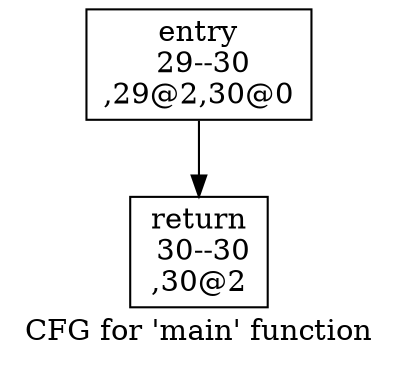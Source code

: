 digraph "CFG for 'main' function" {
	label="CFG for 'main' function";

	Node0x100805170 [shape=record,label="{entry\n 29--30\n,29@2,30@0\n}"];
	Node0x100805170 -> Node0x1008051c0;
	Node0x1008051c0 [shape=record,label="{return\n 30--30\n,30@2\n}"];
}
